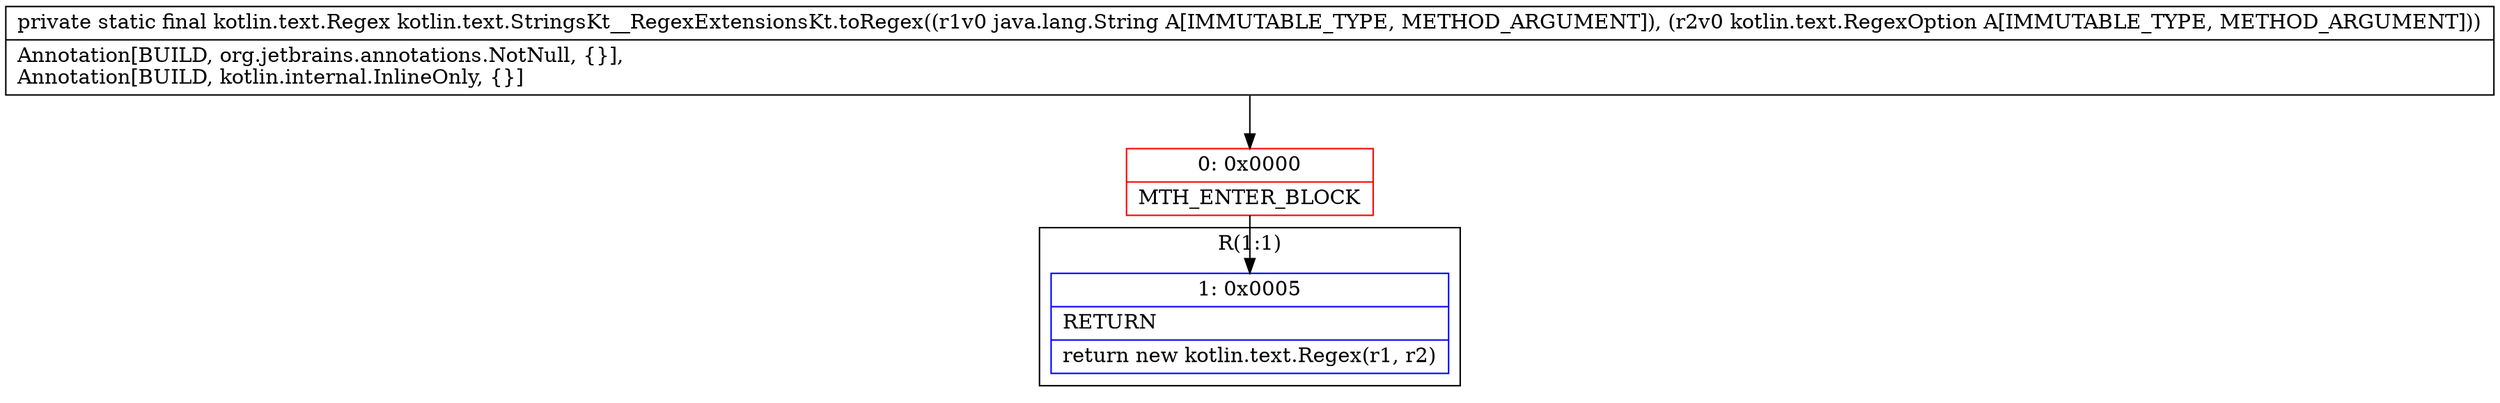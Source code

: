 digraph "CFG forkotlin.text.StringsKt__RegexExtensionsKt.toRegex(Ljava\/lang\/String;Lkotlin\/text\/RegexOption;)Lkotlin\/text\/Regex;" {
subgraph cluster_Region_2102754265 {
label = "R(1:1)";
node [shape=record,color=blue];
Node_1 [shape=record,label="{1\:\ 0x0005|RETURN\l|return new kotlin.text.Regex(r1, r2)\l}"];
}
Node_0 [shape=record,color=red,label="{0\:\ 0x0000|MTH_ENTER_BLOCK\l}"];
MethodNode[shape=record,label="{private static final kotlin.text.Regex kotlin.text.StringsKt__RegexExtensionsKt.toRegex((r1v0 java.lang.String A[IMMUTABLE_TYPE, METHOD_ARGUMENT]), (r2v0 kotlin.text.RegexOption A[IMMUTABLE_TYPE, METHOD_ARGUMENT]))  | Annotation[BUILD, org.jetbrains.annotations.NotNull, \{\}], \lAnnotation[BUILD, kotlin.internal.InlineOnly, \{\}]\l}"];
MethodNode -> Node_0;
Node_0 -> Node_1;
}

